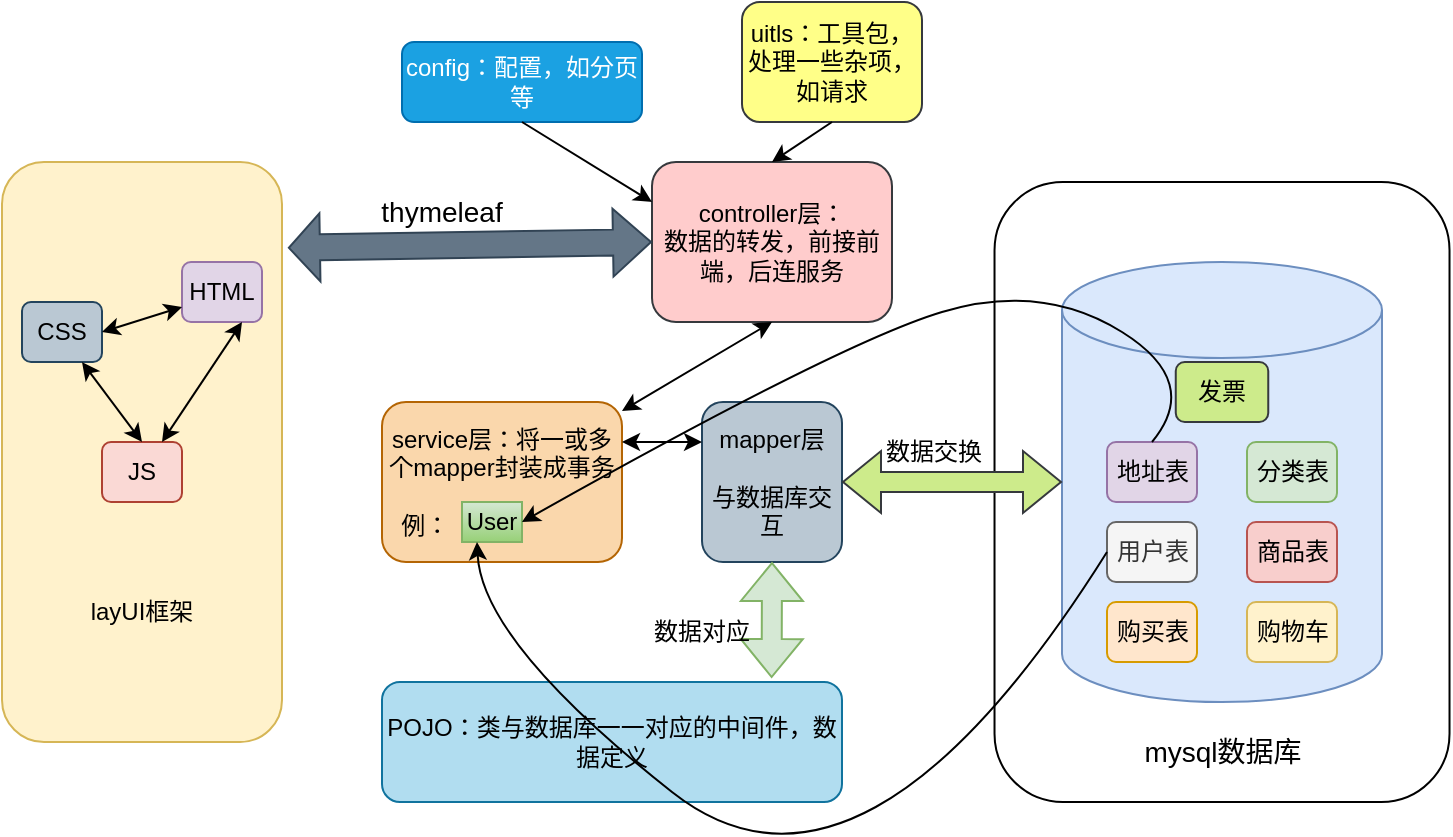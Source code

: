 <mxfile version="21.7.2" type="github">
  <diagram name="第 1 页" id="T8WbNvqm9_tApNMJxvMl">
    <mxGraphModel dx="560" dy="319" grid="0" gridSize="10" guides="1" tooltips="1" connect="1" arrows="1" fold="1" page="1" pageScale="1" pageWidth="827" pageHeight="1169" math="0" shadow="0">
      <root>
        <mxCell id="0" />
        <mxCell id="1" parent="0" />
        <mxCell id="T_3CskPjR7Msfnbtiq6s-17" value="" style="rounded=1;whiteSpace=wrap;html=1;" vertex="1" parent="1">
          <mxGeometry x="566.26" y="370" width="227.5" height="310" as="geometry" />
        </mxCell>
        <mxCell id="T_3CskPjR7Msfnbtiq6s-1" value="controller层：&lt;br&gt;数据的转发，前接前端，后连服务" style="rounded=1;whiteSpace=wrap;html=1;fillColor=#ffcccc;strokeColor=#36393d;" vertex="1" parent="1">
          <mxGeometry x="395" y="360" width="120" height="80" as="geometry" />
        </mxCell>
        <mxCell id="T_3CskPjR7Msfnbtiq6s-2" value="service层：将一或多个mapper封装成事务&lt;br&gt;&lt;br&gt;例：&amp;nbsp; &amp;nbsp; &amp;nbsp; &amp;nbsp; &amp;nbsp; &amp;nbsp; &amp;nbsp; &amp;nbsp; &amp;nbsp; &amp;nbsp; &amp;nbsp; &amp;nbsp;&lt;br&gt;" style="rounded=1;whiteSpace=wrap;html=1;fillColor=#fad7ac;strokeColor=#b46504;" vertex="1" parent="1">
          <mxGeometry x="260" y="480" width="120" height="80" as="geometry" />
        </mxCell>
        <mxCell id="T_3CskPjR7Msfnbtiq6s-3" value="POJO：类与数据库一一对应的中间件，数据定义" style="rounded=1;whiteSpace=wrap;html=1;fillColor=#b1ddf0;strokeColor=#10739e;" vertex="1" parent="1">
          <mxGeometry x="260" y="620" width="230" height="60" as="geometry" />
        </mxCell>
        <mxCell id="T_3CskPjR7Msfnbtiq6s-4" value="mapper层&lt;br&gt;&lt;br&gt;与数据库交互" style="rounded=1;whiteSpace=wrap;html=1;fillColor=#bac8d3;strokeColor=#23445d;" vertex="1" parent="1">
          <mxGeometry x="420" y="480" width="70" height="80" as="geometry" />
        </mxCell>
        <mxCell id="T_3CskPjR7Msfnbtiq6s-5" value="" style="shape=cylinder3;whiteSpace=wrap;html=1;boundedLbl=1;backgroundOutline=1;size=24;fillColor=#dae8fc;strokeColor=#6c8ebf;" vertex="1" parent="1">
          <mxGeometry x="600" y="410" width="160" height="220" as="geometry" />
        </mxCell>
        <mxCell id="T_3CskPjR7Msfnbtiq6s-6" value="地址表" style="rounded=1;whiteSpace=wrap;html=1;fillColor=#e1d5e7;strokeColor=#9673a6;" vertex="1" parent="1">
          <mxGeometry x="622.5" y="500" width="45" height="30" as="geometry" />
        </mxCell>
        <mxCell id="T_3CskPjR7Msfnbtiq6s-7" value="商品表" style="rounded=1;whiteSpace=wrap;html=1;fillColor=#f8cecc;strokeColor=#b85450;" vertex="1" parent="1">
          <mxGeometry x="692.5" y="540" width="45" height="30" as="geometry" />
        </mxCell>
        <mxCell id="T_3CskPjR7Msfnbtiq6s-8" value="用户表" style="rounded=1;whiteSpace=wrap;html=1;fillColor=#f5f5f5;fontColor=#333333;strokeColor=#666666;" vertex="1" parent="1">
          <mxGeometry x="622.5" y="540" width="45" height="30" as="geometry" />
        </mxCell>
        <mxCell id="T_3CskPjR7Msfnbtiq6s-9" value="分类表" style="rounded=1;whiteSpace=wrap;html=1;fillColor=#d5e8d4;strokeColor=#82b366;" vertex="1" parent="1">
          <mxGeometry x="692.5" y="500" width="45" height="30" as="geometry" />
        </mxCell>
        <mxCell id="T_3CskPjR7Msfnbtiq6s-10" value="购买表" style="rounded=1;whiteSpace=wrap;html=1;fillColor=#ffe6cc;strokeColor=#d79b00;" vertex="1" parent="1">
          <mxGeometry x="622.5" y="580" width="45" height="30" as="geometry" />
        </mxCell>
        <mxCell id="T_3CskPjR7Msfnbtiq6s-11" value="购物车" style="rounded=1;whiteSpace=wrap;html=1;fillColor=#fff2cc;strokeColor=#d6b656;" vertex="1" parent="1">
          <mxGeometry x="692.5" y="580" width="45" height="30" as="geometry" />
        </mxCell>
        <mxCell id="T_3CskPjR7Msfnbtiq6s-12" style="edgeStyle=orthogonalEdgeStyle;rounded=0;orthogonalLoop=1;jettySize=auto;html=1;exitX=0.5;exitY=1;exitDx=0;exitDy=0;" edge="1" parent="1" source="T_3CskPjR7Msfnbtiq6s-10" target="T_3CskPjR7Msfnbtiq6s-10">
          <mxGeometry relative="1" as="geometry" />
        </mxCell>
        <mxCell id="T_3CskPjR7Msfnbtiq6s-13" value="发票" style="rounded=1;whiteSpace=wrap;html=1;fillColor=#cdeb8b;strokeColor=#36393d;" vertex="1" parent="1">
          <mxGeometry x="656.88" y="460" width="46.25" height="30" as="geometry" />
        </mxCell>
        <mxCell id="T_3CskPjR7Msfnbtiq6s-16" value="" style="shape=flexArrow;endArrow=classic;startArrow=classic;html=1;rounded=0;entryX=0;entryY=0.5;entryDx=0;entryDy=0;entryPerimeter=0;exitX=1;exitY=0.5;exitDx=0;exitDy=0;fillColor=#cdeb8b;strokeColor=#36393d;" edge="1" parent="1" source="T_3CskPjR7Msfnbtiq6s-4" target="T_3CskPjR7Msfnbtiq6s-5">
          <mxGeometry width="100" height="100" relative="1" as="geometry">
            <mxPoint x="360" y="590" as="sourcePoint" />
            <mxPoint x="460" y="490" as="targetPoint" />
          </mxGeometry>
        </mxCell>
        <mxCell id="T_3CskPjR7Msfnbtiq6s-19" value="&lt;font style=&quot;font-size: 14px;&quot;&gt;mysql数据库&lt;/font&gt;" style="text;html=1;strokeColor=none;fillColor=none;align=center;verticalAlign=middle;whiteSpace=wrap;rounded=0;" vertex="1" parent="1">
          <mxGeometry x="631.57" y="640" width="96.87" height="30" as="geometry" />
        </mxCell>
        <mxCell id="T_3CskPjR7Msfnbtiq6s-20" value="" style="shape=flexArrow;endArrow=classic;startArrow=classic;html=1;rounded=0;entryX=0.5;entryY=1;entryDx=0;entryDy=0;exitX=0.847;exitY=-0.033;exitDx=0;exitDy=0;exitPerimeter=0;fillColor=#d5e8d4;strokeColor=#82b366;" edge="1" parent="1" source="T_3CskPjR7Msfnbtiq6s-3" target="T_3CskPjR7Msfnbtiq6s-4">
          <mxGeometry width="100" height="100" relative="1" as="geometry">
            <mxPoint x="360" y="570" as="sourcePoint" />
            <mxPoint x="460" y="470" as="targetPoint" />
          </mxGeometry>
        </mxCell>
        <mxCell id="T_3CskPjR7Msfnbtiq6s-21" value="" style="endArrow=classic;startArrow=classic;html=1;rounded=0;exitX=1;exitY=0.25;exitDx=0;exitDy=0;entryX=0;entryY=0.25;entryDx=0;entryDy=0;" edge="1" parent="1" source="T_3CskPjR7Msfnbtiq6s-2" target="T_3CskPjR7Msfnbtiq6s-4">
          <mxGeometry width="50" height="50" relative="1" as="geometry">
            <mxPoint x="390" y="530" as="sourcePoint" />
            <mxPoint x="440" y="480" as="targetPoint" />
          </mxGeometry>
        </mxCell>
        <mxCell id="T_3CskPjR7Msfnbtiq6s-24" value="User" style="rounded=0;whiteSpace=wrap;html=1;fillColor=#d5e8d4;gradientColor=#97d077;strokeColor=#82b366;" vertex="1" parent="1">
          <mxGeometry x="300" y="530" width="30" height="20" as="geometry" />
        </mxCell>
        <mxCell id="T_3CskPjR7Msfnbtiq6s-27" value="" style="curved=1;endArrow=classic;html=1;rounded=0;exitX=0;exitY=0.5;exitDx=0;exitDy=0;entryX=0.25;entryY=1;entryDx=0;entryDy=0;" edge="1" parent="1" source="T_3CskPjR7Msfnbtiq6s-8" target="T_3CskPjR7Msfnbtiq6s-24">
          <mxGeometry width="50" height="50" relative="1" as="geometry">
            <mxPoint x="300" y="820" as="sourcePoint" />
            <mxPoint x="350" y="770" as="targetPoint" />
            <Array as="points">
              <mxPoint x="500" y="750" />
              <mxPoint x="310" y="600" />
            </Array>
          </mxGeometry>
        </mxCell>
        <mxCell id="T_3CskPjR7Msfnbtiq6s-31" value="" style="curved=1;endArrow=classic;html=1;rounded=0;exitX=0.5;exitY=0;exitDx=0;exitDy=0;entryX=1;entryY=0.5;entryDx=0;entryDy=0;" edge="1" parent="1" source="T_3CskPjR7Msfnbtiq6s-6" target="T_3CskPjR7Msfnbtiq6s-24">
          <mxGeometry width="50" height="50" relative="1" as="geometry">
            <mxPoint x="620" y="470" as="sourcePoint" />
            <mxPoint x="670" y="420" as="targetPoint" />
            <Array as="points">
              <mxPoint x="670" y="470" />
              <mxPoint x="590" y="420" />
              <mxPoint x="490" y="450" />
            </Array>
          </mxGeometry>
        </mxCell>
        <mxCell id="T_3CskPjR7Msfnbtiq6s-32" value="" style="endArrow=classic;startArrow=classic;html=1;rounded=0;entryX=0.5;entryY=1;entryDx=0;entryDy=0;" edge="1" parent="1" source="T_3CskPjR7Msfnbtiq6s-2" target="T_3CskPjR7Msfnbtiq6s-1">
          <mxGeometry width="50" height="50" relative="1" as="geometry">
            <mxPoint x="390" y="510" as="sourcePoint" />
            <mxPoint x="440" y="460" as="targetPoint" />
          </mxGeometry>
        </mxCell>
        <mxCell id="T_3CskPjR7Msfnbtiq6s-33" value="" style="rounded=1;whiteSpace=wrap;html=1;fillColor=#fff2cc;strokeColor=#d6b656;" vertex="1" parent="1">
          <mxGeometry x="70" y="360" width="140" height="290" as="geometry" />
        </mxCell>
        <mxCell id="T_3CskPjR7Msfnbtiq6s-34" value="uitls：工具包，处理一些杂项，如请求" style="rounded=1;whiteSpace=wrap;html=1;fillColor=#ffff88;strokeColor=#36393d;" vertex="1" parent="1">
          <mxGeometry x="440" y="280" width="90" height="60" as="geometry" />
        </mxCell>
        <mxCell id="T_3CskPjR7Msfnbtiq6s-36" value="" style="endArrow=classic;html=1;rounded=0;exitX=0.5;exitY=1;exitDx=0;exitDy=0;entryX=0.5;entryY=0;entryDx=0;entryDy=0;" edge="1" parent="1" source="T_3CskPjR7Msfnbtiq6s-34" target="T_3CskPjR7Msfnbtiq6s-1">
          <mxGeometry width="50" height="50" relative="1" as="geometry">
            <mxPoint x="260" y="510" as="sourcePoint" />
            <mxPoint x="310" y="460" as="targetPoint" />
          </mxGeometry>
        </mxCell>
        <mxCell id="T_3CskPjR7Msfnbtiq6s-37" value="config：配置，如分页等" style="rounded=1;whiteSpace=wrap;html=1;fillColor=#1ba1e2;strokeColor=#006EAF;fontColor=#ffffff;" vertex="1" parent="1">
          <mxGeometry x="270" y="300" width="120" height="40" as="geometry" />
        </mxCell>
        <mxCell id="T_3CskPjR7Msfnbtiq6s-38" value="" style="endArrow=classic;html=1;rounded=0;exitX=0.5;exitY=1;exitDx=0;exitDy=0;entryX=0;entryY=0.25;entryDx=0;entryDy=0;" edge="1" parent="1" source="T_3CskPjR7Msfnbtiq6s-37" target="T_3CskPjR7Msfnbtiq6s-1">
          <mxGeometry width="50" height="50" relative="1" as="geometry">
            <mxPoint x="260" y="510" as="sourcePoint" />
            <mxPoint x="310" y="460" as="targetPoint" />
          </mxGeometry>
        </mxCell>
        <mxCell id="T_3CskPjR7Msfnbtiq6s-40" value="" style="shape=flexArrow;endArrow=classic;startArrow=classic;html=1;rounded=0;exitX=1.021;exitY=0.148;exitDx=0;exitDy=0;exitPerimeter=0;fillColor=#647687;strokeColor=#314354;width=13;startSize=4.84;" edge="1" parent="1" source="T_3CskPjR7Msfnbtiq6s-33">
          <mxGeometry width="100" height="100" relative="1" as="geometry">
            <mxPoint x="295" y="500" as="sourcePoint" />
            <mxPoint x="395" y="400" as="targetPoint" />
          </mxGeometry>
        </mxCell>
        <mxCell id="T_3CskPjR7Msfnbtiq6s-41" value="layUI框架" style="text;html=1;strokeColor=none;fillColor=none;align=center;verticalAlign=middle;whiteSpace=wrap;rounded=0;" vertex="1" parent="1">
          <mxGeometry x="110" y="570" width="60" height="30" as="geometry" />
        </mxCell>
        <mxCell id="T_3CskPjR7Msfnbtiq6s-43" value="CSS" style="rounded=1;whiteSpace=wrap;html=1;fillColor=#bac8d3;strokeColor=#23445d;" vertex="1" parent="1">
          <mxGeometry x="80" y="430" width="40" height="30" as="geometry" />
        </mxCell>
        <mxCell id="T_3CskPjR7Msfnbtiq6s-44" value="JS" style="rounded=1;whiteSpace=wrap;html=1;fillColor=#fad9d5;strokeColor=#ae4132;" vertex="1" parent="1">
          <mxGeometry x="120" y="500" width="40" height="30" as="geometry" />
        </mxCell>
        <mxCell id="T_3CskPjR7Msfnbtiq6s-45" value="HTML" style="rounded=1;whiteSpace=wrap;html=1;fillColor=#e1d5e7;strokeColor=#9673a6;" vertex="1" parent="1">
          <mxGeometry x="160" y="410" width="40" height="30" as="geometry" />
        </mxCell>
        <mxCell id="T_3CskPjR7Msfnbtiq6s-46" value="" style="endArrow=classic;startArrow=classic;html=1;rounded=0;entryX=0.75;entryY=1;entryDx=0;entryDy=0;exitX=0.75;exitY=0;exitDx=0;exitDy=0;" edge="1" parent="1" source="T_3CskPjR7Msfnbtiq6s-44" target="T_3CskPjR7Msfnbtiq6s-45">
          <mxGeometry width="50" height="50" relative="1" as="geometry">
            <mxPoint x="260" y="510" as="sourcePoint" />
            <mxPoint x="310" y="460" as="targetPoint" />
          </mxGeometry>
        </mxCell>
        <mxCell id="T_3CskPjR7Msfnbtiq6s-52" value="" style="endArrow=classic;startArrow=classic;html=1;rounded=0;exitX=0.5;exitY=0;exitDx=0;exitDy=0;entryX=0.75;entryY=1;entryDx=0;entryDy=0;" edge="1" parent="1" source="T_3CskPjR7Msfnbtiq6s-44" target="T_3CskPjR7Msfnbtiq6s-43">
          <mxGeometry width="50" height="50" relative="1" as="geometry">
            <mxPoint x="260" y="510" as="sourcePoint" />
            <mxPoint x="310" y="460" as="targetPoint" />
          </mxGeometry>
        </mxCell>
        <mxCell id="T_3CskPjR7Msfnbtiq6s-53" value="" style="endArrow=classic;startArrow=classic;html=1;rounded=0;entryX=0;entryY=0.75;entryDx=0;entryDy=0;exitX=1;exitY=0.5;exitDx=0;exitDy=0;" edge="1" parent="1" source="T_3CskPjR7Msfnbtiq6s-43" target="T_3CskPjR7Msfnbtiq6s-45">
          <mxGeometry width="50" height="50" relative="1" as="geometry">
            <mxPoint x="260" y="510" as="sourcePoint" />
            <mxPoint x="310" y="460" as="targetPoint" />
          </mxGeometry>
        </mxCell>
        <mxCell id="T_3CskPjR7Msfnbtiq6s-55" value="&lt;font style=&quot;font-size: 14px;&quot;&gt;thymeleaf&lt;/font&gt;" style="text;html=1;strokeColor=none;fillColor=none;align=center;verticalAlign=middle;whiteSpace=wrap;rounded=0;" vertex="1" parent="1">
          <mxGeometry x="260" y="370" width="60" height="30" as="geometry" />
        </mxCell>
        <mxCell id="T_3CskPjR7Msfnbtiq6s-56" value="数据交换" style="text;html=1;strokeColor=none;fillColor=none;align=center;verticalAlign=middle;whiteSpace=wrap;rounded=0;" vertex="1" parent="1">
          <mxGeometry x="506.26" y="490" width="60" height="30" as="geometry" />
        </mxCell>
        <mxCell id="T_3CskPjR7Msfnbtiq6s-57" value="数据对应" style="text;html=1;strokeColor=none;fillColor=none;align=center;verticalAlign=middle;whiteSpace=wrap;rounded=0;" vertex="1" parent="1">
          <mxGeometry x="390" y="580" width="60" height="30" as="geometry" />
        </mxCell>
      </root>
    </mxGraphModel>
  </diagram>
</mxfile>
